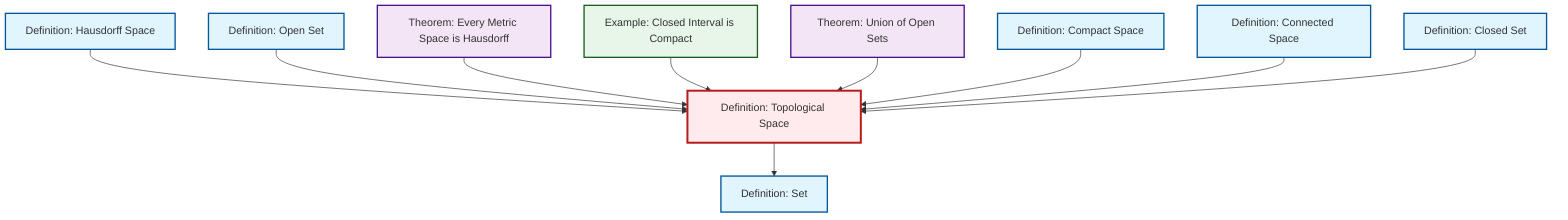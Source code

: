 graph TD
    classDef definition fill:#e1f5fe,stroke:#01579b,stroke-width:2px
    classDef theorem fill:#f3e5f5,stroke:#4a148c,stroke-width:2px
    classDef axiom fill:#fff3e0,stroke:#e65100,stroke-width:2px
    classDef example fill:#e8f5e9,stroke:#1b5e20,stroke-width:2px
    classDef current fill:#ffebee,stroke:#b71c1c,stroke-width:3px
    ex-closed-interval-compact["Example: Closed Interval is Compact"]:::example
    def-hausdorff["Definition: Hausdorff Space"]:::definition
    def-compact["Definition: Compact Space"]:::definition
    def-set["Definition: Set"]:::definition
    thm-metric-hausdorff["Theorem: Every Metric Space is Hausdorff"]:::theorem
    def-topological-space["Definition: Topological Space"]:::definition
    def-open-set["Definition: Open Set"]:::definition
    thm-union-open-sets["Theorem: Union of Open Sets"]:::theorem
    def-closed-set["Definition: Closed Set"]:::definition
    def-connected["Definition: Connected Space"]:::definition
    def-hausdorff --> def-topological-space
    def-open-set --> def-topological-space
    thm-metric-hausdorff --> def-topological-space
    ex-closed-interval-compact --> def-topological-space
    def-topological-space --> def-set
    thm-union-open-sets --> def-topological-space
    def-compact --> def-topological-space
    def-connected --> def-topological-space
    def-closed-set --> def-topological-space
    class def-topological-space current